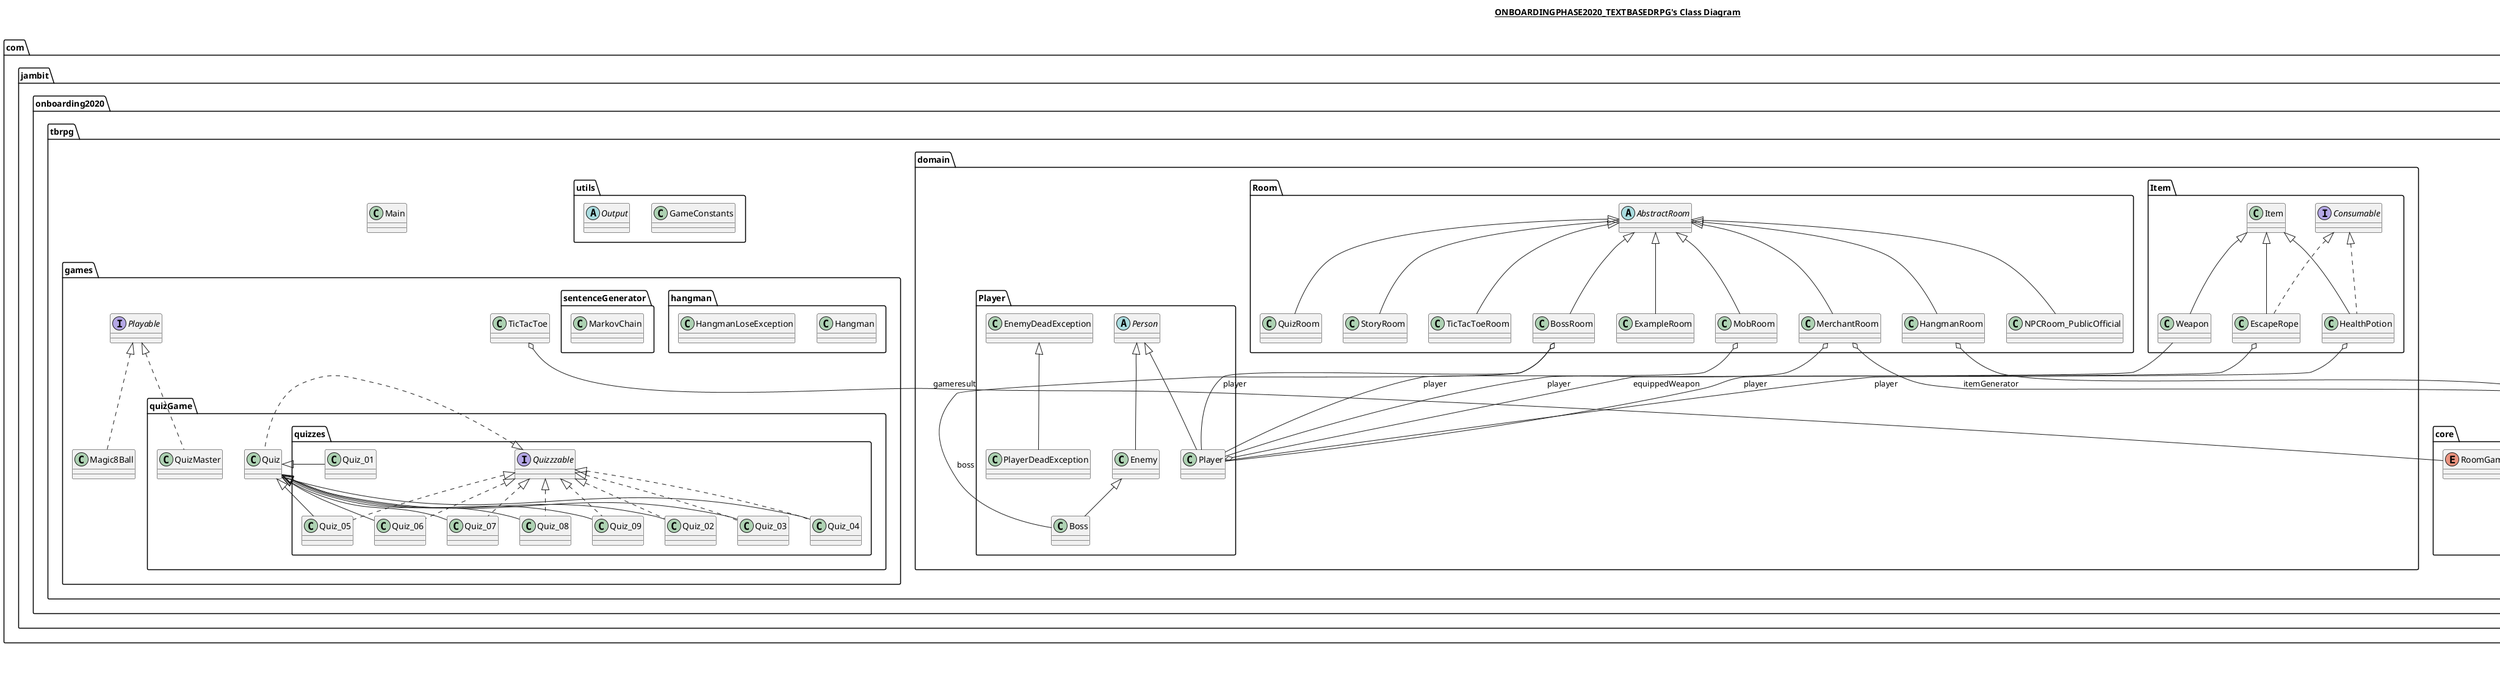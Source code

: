 @startuml

title __ONBOARDINGPHASE2020_TEXTBASEDRPG's Class Diagram__\n

  namespace com.jambit.onboarding2020.tbrpg {
    class com.jambit.onboarding2020.tbrpg.Main {
    }
  }
  

  namespace com.jambit.onboarding2020.tbrpg {
    namespace core {
      class com.jambit.onboarding2020.tbrpg.core.DungeonGenerator {
      }
    }
  }
  

  namespace com.jambit.onboarding2020.tbrpg {
    namespace core {
      class com.jambit.onboarding2020.tbrpg.core.GameEngine {
      }
    }
  }
  

  namespace com.jambit.onboarding2020.tbrpg {
    namespace core {
      class com.jambit.onboarding2020.tbrpg.core.GameInput {
      }
    }
  }
  

  namespace com.jambit.onboarding2020.tbrpg {
    namespace core {
      class com.jambit.onboarding2020.tbrpg.core.GameState {
      }
    }
  }
  

  namespace com.jambit.onboarding2020.tbrpg {
    namespace core {
      class com.jambit.onboarding2020.tbrpg.core.InvalidInputException {
      }
    }
  }
  

  namespace com.jambit.onboarding2020.tbrpg {
    namespace core {
      class com.jambit.onboarding2020.tbrpg.core.ItemGenerator {
      }
    }
  }
  

  namespace com.jambit.onboarding2020.tbrpg {
    namespace core {
      enum RoomGamesResult {
      }
    }
  }
  

  namespace com.jambit.onboarding2020.tbrpg {
    namespace core {
      class com.jambit.onboarding2020.tbrpg.core.Test_Room {
      }
    }
  }
  

  namespace com.jambit.onboarding2020.tbrpg {
    namespace domain.Item {
      interface com.jambit.onboarding2020.tbrpg.domain.Item.Consumable {
      }
    }
  }
  

  namespace com.jambit.onboarding2020.tbrpg {
    namespace domain.Item {
      class com.jambit.onboarding2020.tbrpg.domain.Item.EscapeRope {
      }
    }
  }
  

  namespace com.jambit.onboarding2020.tbrpg {
    namespace domain.Item {
      class com.jambit.onboarding2020.tbrpg.domain.Item.HealthPotion {
      }
    }
  }
  

  namespace com.jambit.onboarding2020.tbrpg {
    namespace domain.Item {
      class com.jambit.onboarding2020.tbrpg.domain.Item.Item {
      }
    }
  }
  

  namespace com.jambit.onboarding2020.tbrpg {
    namespace domain.Item {
      class com.jambit.onboarding2020.tbrpg.domain.Item.Weapon {
      }
    }
  }
  

  namespace com.jambit.onboarding2020.tbrpg {
    namespace domain.Player {
      class com.jambit.onboarding2020.tbrpg.domain.Player.Boss {
      }
    }
  }
  

  namespace com.jambit.onboarding2020.tbrpg {
    namespace domain.Player {
      class com.jambit.onboarding2020.tbrpg.domain.Player.Enemy {
      }
    }
  }
  

  namespace com.jambit.onboarding2020.tbrpg {
    namespace domain.Player {
      class com.jambit.onboarding2020.tbrpg.domain.Player.EnemyDeadException {
      }
    }
  }
  

  namespace com.jambit.onboarding2020.tbrpg {
    namespace domain.Player {
      abstract class com.jambit.onboarding2020.tbrpg.domain.Player.Person {
      }
    }
  }
  

  namespace com.jambit.onboarding2020.tbrpg {
    namespace domain.Player {
      class com.jambit.onboarding2020.tbrpg.domain.Player.Player {
      }
    }
  }
  

  namespace com.jambit.onboarding2020.tbrpg {
    namespace domain.Player {
      class com.jambit.onboarding2020.tbrpg.domain.Player.PlayerDeadException {
      }
    }
  }
  

  namespace com.jambit.onboarding2020.tbrpg {
    namespace domain.Room {
      abstract class com.jambit.onboarding2020.tbrpg.domain.Room.AbstractRoom {
      }
    }
  }
  

  namespace com.jambit.onboarding2020.tbrpg {
    namespace domain.Room {
      class com.jambit.onboarding2020.tbrpg.domain.Room.BossRoom {
      }
    }
  }
  

  namespace com.jambit.onboarding2020.tbrpg {
    namespace domain.Room {
      class com.jambit.onboarding2020.tbrpg.domain.Room.ExampleRoom {
      }
    }
  }
  

  namespace com.jambit.onboarding2020.tbrpg {
    namespace domain.Room {
      class com.jambit.onboarding2020.tbrpg.domain.Room.HangmanRoom {
      }
    }
  }
  

  namespace com.jambit.onboarding2020.tbrpg {
    namespace domain.Room {
      class com.jambit.onboarding2020.tbrpg.domain.Room.MerchantRoom {
      }
    }
  }
  

  namespace com.jambit.onboarding2020.tbrpg {
    namespace domain.Room {
      class com.jambit.onboarding2020.tbrpg.domain.Room.MobRoom {
      }
    }
  }
  

  namespace com.jambit.onboarding2020.tbrpg {
    namespace domain.Room {
      class com.jambit.onboarding2020.tbrpg.domain.Room.NPCRoom_PublicOfficial {
      }
    }
  }
  

  namespace com.jambit.onboarding2020.tbrpg {
    namespace domain.Room {
      class com.jambit.onboarding2020.tbrpg.domain.Room.QuizRoom {
      }
    }
  }
  

  namespace com.jambit.onboarding2020.tbrpg {
    namespace domain.Room {
      class com.jambit.onboarding2020.tbrpg.domain.Room.StoryRoom {
      }
    }
  }
  

  namespace com.jambit.onboarding2020.tbrpg {
    namespace domain.Room {
      class com.jambit.onboarding2020.tbrpg.domain.Room.TicTacToeRoom {
      }
    }
  }
  

  namespace com.jambit.onboarding2020.tbrpg {
    namespace games {
      class com.jambit.onboarding2020.tbrpg.games.Magic8Ball {
      }
    }
  }
  

  namespace com.jambit.onboarding2020.tbrpg {
    namespace games {
      interface com.jambit.onboarding2020.tbrpg.games.Playable {
      }
    }
  }
  

  namespace com.jambit.onboarding2020.tbrpg {
    namespace games {
      class com.jambit.onboarding2020.tbrpg.games.TicTacToe {
      }
    }
  }
  

  namespace com.jambit.onboarding2020.tbrpg {
    namespace games {
      namespace hangman {
        class com.jambit.onboarding2020.tbrpg.games.hangman.Hangman {
        }
      }
    }
  }
  

  namespace com.jambit.onboarding2020.tbrpg {
    namespace games {
      namespace hangman {
        class com.jambit.onboarding2020.tbrpg.games.hangman.HangmanLoseException {
        }
      }
    }
  }
  

  namespace com.jambit.onboarding2020.tbrpg {
    namespace games {
      namespace quizGame {
        class com.jambit.onboarding2020.tbrpg.games.quizGame.Quiz {
        }
      }
    }
  }
  

  namespace com.jambit.onboarding2020.tbrpg {
    namespace games {
      namespace quizGame {
        class com.jambit.onboarding2020.tbrpg.games.quizGame.QuizMaster {
        }
      }
    }
  }
  

  namespace com.jambit.onboarding2020.tbrpg {
    namespace games {
      namespace quizGame {
        namespace quizzes {
          class com.jambit.onboarding2020.tbrpg.games.quizGame.quizzes.Quiz_01 {
          }
        }
      }
    }
  }
  

  namespace com.jambit.onboarding2020.tbrpg {
    namespace games {
      namespace quizGame {
        namespace quizzes {
          class com.jambit.onboarding2020.tbrpg.games.quizGame.quizzes.Quiz_02 {
          }
        }
      }
    }
  }
  

  namespace com.jambit.onboarding2020.tbrpg {
    namespace games {
      namespace quizGame {
        namespace quizzes {
          class com.jambit.onboarding2020.tbrpg.games.quizGame.quizzes.Quiz_03 {
          }
        }
      }
    }
  }
  

  namespace com.jambit.onboarding2020.tbrpg {
    namespace games {
      namespace quizGame {
        namespace quizzes {
          class com.jambit.onboarding2020.tbrpg.games.quizGame.quizzes.Quiz_04 {
          }
        }
      }
    }
  }
  

  namespace com.jambit.onboarding2020.tbrpg {
    namespace games {
      namespace quizGame {
        namespace quizzes {
          class com.jambit.onboarding2020.tbrpg.games.quizGame.quizzes.Quiz_05 {
          }
        }
      }
    }
  }
  

  namespace com.jambit.onboarding2020.tbrpg {
    namespace games {
      namespace quizGame {
        namespace quizzes {
          class com.jambit.onboarding2020.tbrpg.games.quizGame.quizzes.Quiz_06 {
          }
        }
      }
    }
  }
  

  namespace com.jambit.onboarding2020.tbrpg {
    namespace games {
      namespace quizGame {
        namespace quizzes {
          class com.jambit.onboarding2020.tbrpg.games.quizGame.quizzes.Quiz_07 {
          }
        }
      }
    }
  }
  

  namespace com.jambit.onboarding2020.tbrpg {
    namespace games {
      namespace quizGame {
        namespace quizzes {
          class com.jambit.onboarding2020.tbrpg.games.quizGame.quizzes.Quiz_08 {
          }
        }
      }
    }
  }
  

  namespace com.jambit.onboarding2020.tbrpg {
    namespace games {
      namespace quizGame {
        namespace quizzes {
          class com.jambit.onboarding2020.tbrpg.games.quizGame.quizzes.Quiz_09 {
          }
        }
      }
    }
  }
  

  namespace com.jambit.onboarding2020.tbrpg {
    namespace games {
      namespace quizGame {
        namespace quizzes {
          interface com.jambit.onboarding2020.tbrpg.games.quizGame.quizzes.Quizzzable {
          }
        }
      }
    }
  }
  

  namespace com.jambit.onboarding2020.tbrpg {
    namespace games {
      namespace sentenceGenerator {
        class com.jambit.onboarding2020.tbrpg.games.sentenceGenerator.MarkovChain {
        }
      }
    }
  }
  

  namespace com.jambit.onboarding2020.tbrpg {
    namespace utils {
      class com.jambit.onboarding2020.tbrpg.utils.GameConstants {
      }
    }
  }
  

  namespace com.jambit.onboarding2020.tbrpg {
    namespace utils {
      abstract class com.jambit.onboarding2020.tbrpg.utils.Output {
      }
    }
  }
  

  com.jambit.onboarding2020.tbrpg.core.GameInput -up-|> java.io.BufferedReader
  com.jambit.onboarding2020.tbrpg.domain.Item.EscapeRope .up.|> com.jambit.onboarding2020.tbrpg.domain.Item.Consumable
  com.jambit.onboarding2020.tbrpg.domain.Item.EscapeRope -up-|> com.jambit.onboarding2020.tbrpg.domain.Item.Item
  com.jambit.onboarding2020.tbrpg.domain.Item.EscapeRope o-- com.jambit.onboarding2020.tbrpg.domain.Player.Player : player
  com.jambit.onboarding2020.tbrpg.domain.Item.HealthPotion .up.|> com.jambit.onboarding2020.tbrpg.domain.Item.Consumable
  com.jambit.onboarding2020.tbrpg.domain.Item.HealthPotion -up-|> com.jambit.onboarding2020.tbrpg.domain.Item.Item
  com.jambit.onboarding2020.tbrpg.domain.Item.HealthPotion o-- com.jambit.onboarding2020.tbrpg.domain.Player.Player : player
  com.jambit.onboarding2020.tbrpg.domain.Item.Weapon -up-|> com.jambit.onboarding2020.tbrpg.domain.Item.Item
  com.jambit.onboarding2020.tbrpg.domain.Player.Boss -up-|> com.jambit.onboarding2020.tbrpg.domain.Player.Enemy
  com.jambit.onboarding2020.tbrpg.domain.Player.Enemy -up-|> com.jambit.onboarding2020.tbrpg.domain.Player.Person
  com.jambit.onboarding2020.tbrpg.domain.Player.Player -up-|> com.jambit.onboarding2020.tbrpg.domain.Player.Person
  com.jambit.onboarding2020.tbrpg.domain.Player.Player o-- com.jambit.onboarding2020.tbrpg.domain.Item.Weapon : equippedWeapon
  com.jambit.onboarding2020.tbrpg.domain.Player.PlayerDeadException -up-|> com.jambit.onboarding2020.tbrpg.domain.Player.EnemyDeadException
  com.jambit.onboarding2020.tbrpg.domain.Room.BossRoom -up-|> com.jambit.onboarding2020.tbrpg.domain.Room.AbstractRoom
  com.jambit.onboarding2020.tbrpg.domain.Room.BossRoom o-- com.jambit.onboarding2020.tbrpg.domain.Player.Boss : boss
  com.jambit.onboarding2020.tbrpg.domain.Room.BossRoom o-- com.jambit.onboarding2020.tbrpg.domain.Player.Player : player
  com.jambit.onboarding2020.tbrpg.domain.Room.ExampleRoom -up-|> com.jambit.onboarding2020.tbrpg.domain.Room.AbstractRoom
  com.jambit.onboarding2020.tbrpg.domain.Room.HangmanRoom -up-|> com.jambit.onboarding2020.tbrpg.domain.Room.AbstractRoom
  com.jambit.onboarding2020.tbrpg.domain.Room.HangmanRoom o-- com.jambit.onboarding2020.tbrpg.core.ItemGenerator : itemGenerator
  com.jambit.onboarding2020.tbrpg.domain.Room.MerchantRoom -up-|> com.jambit.onboarding2020.tbrpg.domain.Room.AbstractRoom
  com.jambit.onboarding2020.tbrpg.domain.Room.MerchantRoom o-- com.jambit.onboarding2020.tbrpg.domain.Player.Player : player
  com.jambit.onboarding2020.tbrpg.domain.Room.MerchantRoom o-- com.jambit.onboarding2020.tbrpg.core.ItemGenerator : itemGenerator
  com.jambit.onboarding2020.tbrpg.domain.Room.MobRoom -up-|> com.jambit.onboarding2020.tbrpg.domain.Room.AbstractRoom
  com.jambit.onboarding2020.tbrpg.domain.Room.MobRoom o-- com.jambit.onboarding2020.tbrpg.domain.Player.Player : player
  com.jambit.onboarding2020.tbrpg.domain.Room.NPCRoom_PublicOfficial -up-|> com.jambit.onboarding2020.tbrpg.domain.Room.AbstractRoom
  com.jambit.onboarding2020.tbrpg.domain.Room.QuizRoom -up-|> com.jambit.onboarding2020.tbrpg.domain.Room.AbstractRoom
  com.jambit.onboarding2020.tbrpg.domain.Room.StoryRoom -up-|> com.jambit.onboarding2020.tbrpg.domain.Room.AbstractRoom
  com.jambit.onboarding2020.tbrpg.domain.Room.TicTacToeRoom -up-|> com.jambit.onboarding2020.tbrpg.domain.Room.AbstractRoom
  com.jambit.onboarding2020.tbrpg.games.Magic8Ball .up.|> com.jambit.onboarding2020.tbrpg.games.Playable
  com.jambit.onboarding2020.tbrpg.games.TicTacToe o-- com.jambit.onboarding2020.tbrpg.core.RoomGamesResult : gameresult
  com.jambit.onboarding2020.tbrpg.games.quizGame.Quiz .up.|> com.jambit.onboarding2020.tbrpg.games.quizGame.quizzes.Quizzzable
  com.jambit.onboarding2020.tbrpg.games.quizGame.QuizMaster .up.|> com.jambit.onboarding2020.tbrpg.games.Playable
  com.jambit.onboarding2020.tbrpg.games.quizGame.quizzes.Quiz_01 -up-|> com.jambit.onboarding2020.tbrpg.games.quizGame.Quiz
  com.jambit.onboarding2020.tbrpg.games.quizGame.quizzes.Quiz_02 .up.|> com.jambit.onboarding2020.tbrpg.games.quizGame.quizzes.Quizzzable
  com.jambit.onboarding2020.tbrpg.games.quizGame.quizzes.Quiz_02 -up-|> com.jambit.onboarding2020.tbrpg.games.quizGame.Quiz
  com.jambit.onboarding2020.tbrpg.games.quizGame.quizzes.Quiz_03 .up.|> com.jambit.onboarding2020.tbrpg.games.quizGame.quizzes.Quizzzable
  com.jambit.onboarding2020.tbrpg.games.quizGame.quizzes.Quiz_03 -up-|> com.jambit.onboarding2020.tbrpg.games.quizGame.Quiz
  com.jambit.onboarding2020.tbrpg.games.quizGame.quizzes.Quiz_04 .up.|> com.jambit.onboarding2020.tbrpg.games.quizGame.quizzes.Quizzzable
  com.jambit.onboarding2020.tbrpg.games.quizGame.quizzes.Quiz_04 -up-|> com.jambit.onboarding2020.tbrpg.games.quizGame.Quiz
  com.jambit.onboarding2020.tbrpg.games.quizGame.quizzes.Quiz_05 .up.|> com.jambit.onboarding2020.tbrpg.games.quizGame.quizzes.Quizzzable
  com.jambit.onboarding2020.tbrpg.games.quizGame.quizzes.Quiz_05 -up-|> com.jambit.onboarding2020.tbrpg.games.quizGame.Quiz
  com.jambit.onboarding2020.tbrpg.games.quizGame.quizzes.Quiz_06 .up.|> com.jambit.onboarding2020.tbrpg.games.quizGame.quizzes.Quizzzable
  com.jambit.onboarding2020.tbrpg.games.quizGame.quizzes.Quiz_06 -up-|> com.jambit.onboarding2020.tbrpg.games.quizGame.Quiz
  com.jambit.onboarding2020.tbrpg.games.quizGame.quizzes.Quiz_07 .up.|> com.jambit.onboarding2020.tbrpg.games.quizGame.quizzes.Quizzzable
  com.jambit.onboarding2020.tbrpg.games.quizGame.quizzes.Quiz_07 -up-|> com.jambit.onboarding2020.tbrpg.games.quizGame.Quiz
  com.jambit.onboarding2020.tbrpg.games.quizGame.quizzes.Quiz_08 .up.|> com.jambit.onboarding2020.tbrpg.games.quizGame.quizzes.Quizzzable
  com.jambit.onboarding2020.tbrpg.games.quizGame.quizzes.Quiz_08 -up-|> com.jambit.onboarding2020.tbrpg.games.quizGame.Quiz
  com.jambit.onboarding2020.tbrpg.games.quizGame.quizzes.Quiz_09 .up.|> com.jambit.onboarding2020.tbrpg.games.quizGame.quizzes.Quizzzable
  com.jambit.onboarding2020.tbrpg.games.quizGame.quizzes.Quiz_09 -up-|> com.jambit.onboarding2020.tbrpg.games.quizGame.Quiz


right footer


PlantUML diagram generated by SketchIt! (https://bitbucket.org/pmesmeur/sketch.it)
For more information about this tool, please contact philippe.mesmeur@gmail.com
endfooter

@enduml
